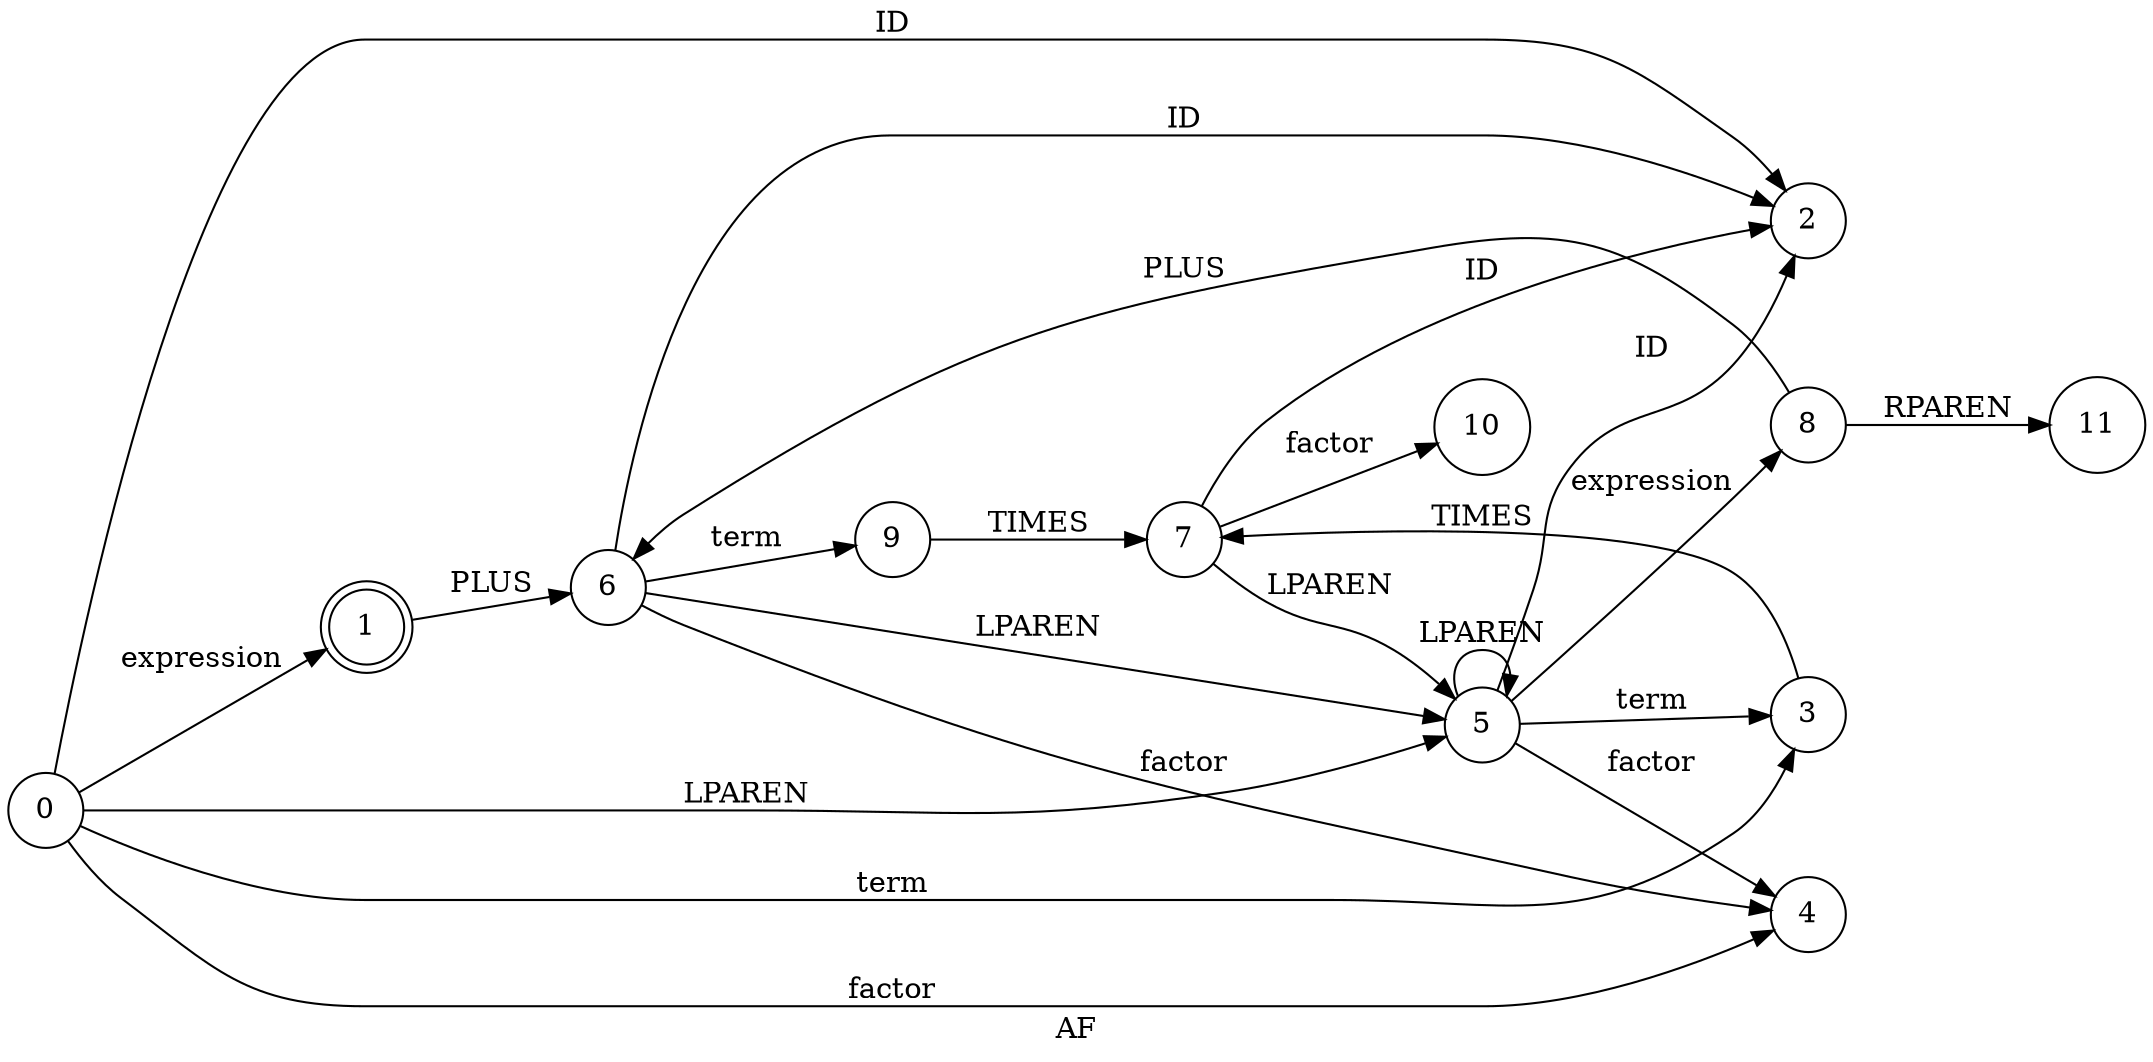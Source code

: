 // LR0
digraph {
	rankdir=LR
	label=AF
	0 [label=0 shape=circle]
	1 [label=1 shape=doublecircle]
	6 [label=6 shape=circle]
	2 [label=2 shape=circle]
	6 -> 2 [label=ID]
	9 [label=9 shape=circle]
	7 [label=7 shape=circle]
	7 -> 2 [label=ID]
	10 [label=10 shape=circle]
	7 -> 10 [label=factor]
	5 [label=5 shape=circle]
	8 [label=8 shape=circle]
	8 -> 6 [label=PLUS]
	11 [label=11 shape=circle]
	8 -> 11 [label=RPAREN]
	5 -> 8 [label=expression]
	5 -> 2 [label=ID]
	3 [label=3 shape=circle]
	3 -> 7 [label=TIMES]
	5 -> 3 [label=term]
	4 [label=4 shape=circle]
	5 -> 4 [label=factor]
	5 -> 5 [label=LPAREN]
	7 -> 5 [label=LPAREN]
	9 -> 7 [label=TIMES]
	6 -> 9 [label=term]
	6 -> 4 [label=factor]
	6 -> 5 [label=LPAREN]
	1 -> 6 [label=PLUS]
	0 -> 1 [label=expression]
	0 -> 2 [label=ID]
	0 -> 3 [label=term]
	0 -> 4 [label=factor]
	0 -> 5 [label=LPAREN]
}
